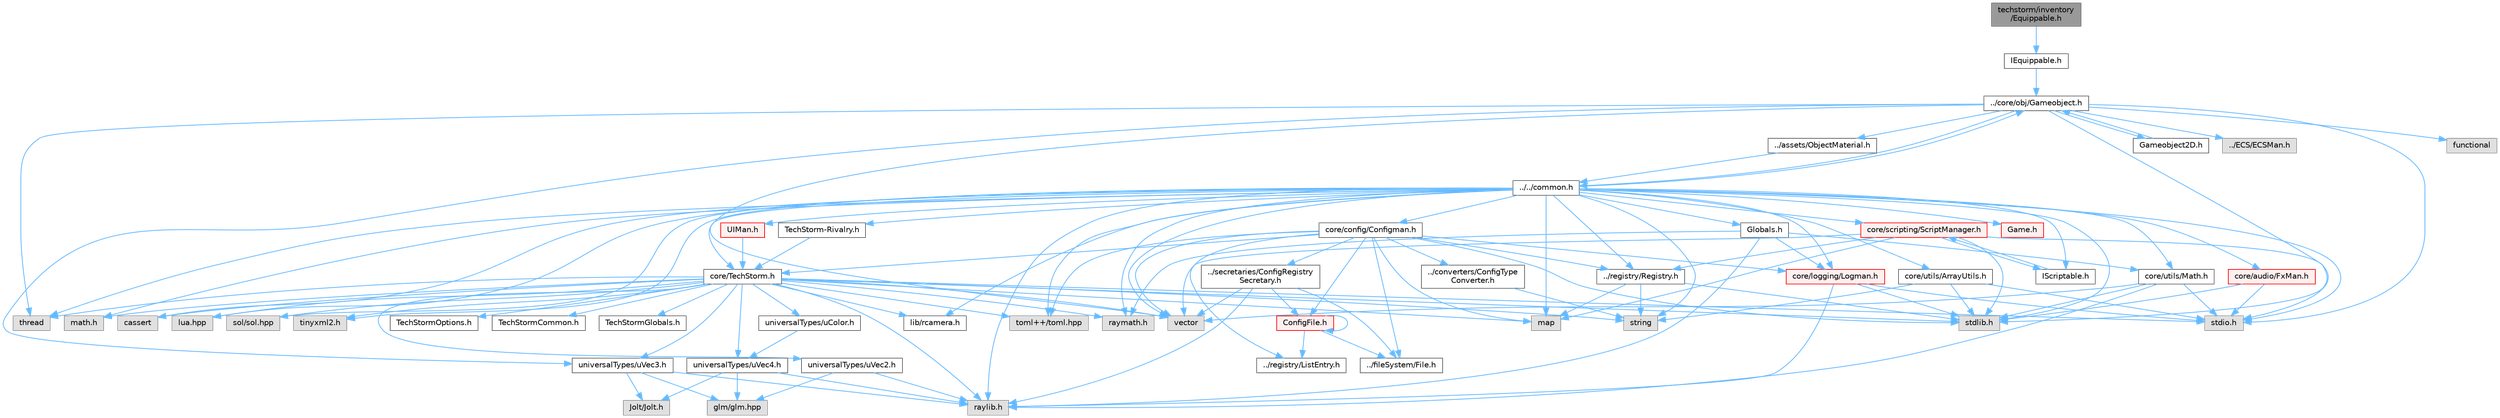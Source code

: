 digraph "techstorm/inventory/Equippable.h"
{
 // LATEX_PDF_SIZE
  bgcolor="transparent";
  edge [fontname=Helvetica,fontsize=10,labelfontname=Helvetica,labelfontsize=10];
  node [fontname=Helvetica,fontsize=10,shape=box,height=0.2,width=0.4];
  Node1 [id="Node000001",label="techstorm/inventory\l/Equippable.h",height=0.2,width=0.4,color="gray40", fillcolor="grey60", style="filled", fontcolor="black",tooltip=" "];
  Node1 -> Node2 [id="edge1_Node000001_Node000002",color="steelblue1",style="solid",tooltip=" "];
  Node2 [id="Node000002",label="IEquippable.h",height=0.2,width=0.4,color="grey40", fillcolor="white", style="filled",URL="$_i_equippable_8h.html",tooltip=" "];
  Node2 -> Node3 [id="edge2_Node000002_Node000003",color="steelblue1",style="solid",tooltip=" "];
  Node3 [id="Node000003",label="../core/obj/Gameobject.h",height=0.2,width=0.4,color="grey40", fillcolor="white", style="filled",URL="$core_2obj_2_gameobject_8h.html",tooltip=" "];
  Node3 -> Node4 [id="edge3_Node000003_Node000004",color="steelblue1",style="solid",tooltip=" "];
  Node4 [id="Node000004",label="../../common.h",height=0.2,width=0.4,color="grey40", fillcolor="white", style="filled",URL="$_common_8h.html",tooltip=" "];
  Node4 -> Node5 [id="edge4_Node000004_Node000005",color="steelblue1",style="solid",tooltip=" "];
  Node5 [id="Node000005",label="raylib.h",height=0.2,width=0.4,color="grey60", fillcolor="#E0E0E0", style="filled",tooltip=" "];
  Node4 -> Node6 [id="edge5_Node000004_Node000006",color="steelblue1",style="solid",tooltip=" "];
  Node6 [id="Node000006",label="raymath.h",height=0.2,width=0.4,color="grey60", fillcolor="#E0E0E0", style="filled",tooltip=" "];
  Node4 -> Node7 [id="edge6_Node000004_Node000007",color="steelblue1",style="solid",tooltip=" "];
  Node7 [id="Node000007",label="lib/rcamera.h",height=0.2,width=0.4,color="grey40", fillcolor="white", style="filled",URL="$rcamera_8h.html",tooltip=" "];
  Node4 -> Node8 [id="edge7_Node000004_Node000008",color="steelblue1",style="solid",tooltip=" "];
  Node8 [id="Node000008",label="stdio.h",height=0.2,width=0.4,color="grey60", fillcolor="#E0E0E0", style="filled",tooltip=" "];
  Node4 -> Node9 [id="edge8_Node000004_Node000009",color="steelblue1",style="solid",tooltip=" "];
  Node9 [id="Node000009",label="stdlib.h",height=0.2,width=0.4,color="grey60", fillcolor="#E0E0E0", style="filled",tooltip=" "];
  Node4 -> Node10 [id="edge9_Node000004_Node000010",color="steelblue1",style="solid",tooltip=" "];
  Node10 [id="Node000010",label="string",height=0.2,width=0.4,color="grey60", fillcolor="#E0E0E0", style="filled",tooltip=" "];
  Node4 -> Node11 [id="edge10_Node000004_Node000011",color="steelblue1",style="solid",tooltip=" "];
  Node11 [id="Node000011",label="vector",height=0.2,width=0.4,color="grey60", fillcolor="#E0E0E0", style="filled",tooltip=" "];
  Node4 -> Node12 [id="edge11_Node000004_Node000012",color="steelblue1",style="solid",tooltip=" "];
  Node12 [id="Node000012",label="map",height=0.2,width=0.4,color="grey60", fillcolor="#E0E0E0", style="filled",tooltip=" "];
  Node4 -> Node13 [id="edge12_Node000004_Node000013",color="steelblue1",style="solid",tooltip=" "];
  Node13 [id="Node000013",label="thread",height=0.2,width=0.4,color="grey60", fillcolor="#E0E0E0", style="filled",tooltip=" "];
  Node4 -> Node14 [id="edge13_Node000004_Node000014",color="steelblue1",style="solid",tooltip=" "];
  Node14 [id="Node000014",label="math.h",height=0.2,width=0.4,color="grey60", fillcolor="#E0E0E0", style="filled",tooltip=" "];
  Node4 -> Node15 [id="edge14_Node000004_Node000015",color="steelblue1",style="solid",tooltip=" "];
  Node15 [id="Node000015",label="cassert",height=0.2,width=0.4,color="grey60", fillcolor="#E0E0E0", style="filled",tooltip=" "];
  Node4 -> Node16 [id="edge15_Node000004_Node000016",color="steelblue1",style="solid",tooltip=" "];
  Node16 [id="Node000016",label="lua.hpp",height=0.2,width=0.4,color="grey60", fillcolor="#E0E0E0", style="filled",tooltip=" "];
  Node4 -> Node17 [id="edge16_Node000004_Node000017",color="steelblue1",style="solid",tooltip=" "];
  Node17 [id="Node000017",label="sol/sol.hpp",height=0.2,width=0.4,color="grey60", fillcolor="#E0E0E0", style="filled",tooltip=" "];
  Node4 -> Node18 [id="edge17_Node000004_Node000018",color="steelblue1",style="solid",tooltip=" "];
  Node18 [id="Node000018",label="toml++/toml.hpp",height=0.2,width=0.4,color="grey60", fillcolor="#E0E0E0", style="filled",tooltip=" "];
  Node4 -> Node19 [id="edge18_Node000004_Node000019",color="steelblue1",style="solid",tooltip=" "];
  Node19 [id="Node000019",label="tinyxml2.h",height=0.2,width=0.4,color="grey60", fillcolor="#E0E0E0", style="filled",tooltip=" "];
  Node4 -> Node20 [id="edge19_Node000004_Node000020",color="steelblue1",style="solid",tooltip=" "];
  Node20 [id="Node000020",label="Globals.h",height=0.2,width=0.4,color="grey40", fillcolor="white", style="filled",URL="$_globals_8h.html",tooltip=" "];
  Node20 -> Node5 [id="edge20_Node000020_Node000005",color="steelblue1",style="solid",tooltip=" "];
  Node20 -> Node6 [id="edge21_Node000020_Node000006",color="steelblue1",style="solid",tooltip=" "];
  Node20 -> Node21 [id="edge22_Node000020_Node000021",color="steelblue1",style="solid",tooltip=" "];
  Node21 [id="Node000021",label="core/utils/Math.h",height=0.2,width=0.4,color="grey40", fillcolor="white", style="filled",URL="$core_2utils_2_math_8h.html",tooltip=" "];
  Node21 -> Node5 [id="edge23_Node000021_Node000005",color="steelblue1",style="solid",tooltip=" "];
  Node21 -> Node9 [id="edge24_Node000021_Node000009",color="steelblue1",style="solid",tooltip=" "];
  Node21 -> Node8 [id="edge25_Node000021_Node000008",color="steelblue1",style="solid",tooltip=" "];
  Node21 -> Node11 [id="edge26_Node000021_Node000011",color="steelblue1",style="solid",tooltip=" "];
  Node20 -> Node22 [id="edge27_Node000020_Node000022",color="steelblue1",style="solid",tooltip=" "];
  Node22 [id="Node000022",label="core/logging/Logman.h",height=0.2,width=0.4,color="red", fillcolor="#FFF0F0", style="filled",URL="$core_2logging_2_logman_8h.html",tooltip=" "];
  Node22 -> Node8 [id="edge28_Node000022_Node000008",color="steelblue1",style="solid",tooltip=" "];
  Node22 -> Node9 [id="edge29_Node000022_Node000009",color="steelblue1",style="solid",tooltip=" "];
  Node22 -> Node5 [id="edge30_Node000022_Node000005",color="steelblue1",style="solid",tooltip=" "];
  Node4 -> Node25 [id="edge31_Node000004_Node000025",color="steelblue1",style="solid",tooltip=" "];
  Node25 [id="Node000025",label="core/TechStorm.h",height=0.2,width=0.4,color="grey40", fillcolor="white", style="filled",URL="$_tech_storm_8h.html",tooltip=" "];
  Node25 -> Node26 [id="edge32_Node000025_Node000026",color="steelblue1",style="solid",tooltip=" "];
  Node26 [id="Node000026",label="TechStormOptions.h",height=0.2,width=0.4,color="grey40", fillcolor="white", style="filled",URL="$_tech_storm_options_8h.html",tooltip=" "];
  Node25 -> Node27 [id="edge33_Node000025_Node000027",color="steelblue1",style="solid",tooltip=" "];
  Node27 [id="Node000027",label="TechStormCommon.h",height=0.2,width=0.4,color="grey40", fillcolor="white", style="filled",URL="$_tech_storm_common_8h.html",tooltip=" "];
  Node25 -> Node28 [id="edge34_Node000025_Node000028",color="steelblue1",style="solid",tooltip=" "];
  Node28 [id="Node000028",label="TechStormGlobals.h",height=0.2,width=0.4,color="grey40", fillcolor="white", style="filled",URL="$_tech_storm_globals_8h.html",tooltip=" "];
  Node25 -> Node5 [id="edge35_Node000025_Node000005",color="steelblue1",style="solid",tooltip=" "];
  Node25 -> Node6 [id="edge36_Node000025_Node000006",color="steelblue1",style="solid",tooltip=" "];
  Node25 -> Node7 [id="edge37_Node000025_Node000007",color="steelblue1",style="solid",tooltip=" "];
  Node25 -> Node8 [id="edge38_Node000025_Node000008",color="steelblue1",style="solid",tooltip=" "];
  Node25 -> Node9 [id="edge39_Node000025_Node000009",color="steelblue1",style="solid",tooltip=" "];
  Node25 -> Node11 [id="edge40_Node000025_Node000011",color="steelblue1",style="solid",tooltip=" "];
  Node25 -> Node10 [id="edge41_Node000025_Node000010",color="steelblue1",style="solid",tooltip=" "];
  Node25 -> Node12 [id="edge42_Node000025_Node000012",color="steelblue1",style="solid",tooltip=" "];
  Node25 -> Node13 [id="edge43_Node000025_Node000013",color="steelblue1",style="solid",tooltip=" "];
  Node25 -> Node14 [id="edge44_Node000025_Node000014",color="steelblue1",style="solid",tooltip=" "];
  Node25 -> Node15 [id="edge45_Node000025_Node000015",color="steelblue1",style="solid",tooltip=" "];
  Node25 -> Node16 [id="edge46_Node000025_Node000016",color="steelblue1",style="solid",tooltip=" "];
  Node25 -> Node17 [id="edge47_Node000025_Node000017",color="steelblue1",style="solid",tooltip=" "];
  Node25 -> Node18 [id="edge48_Node000025_Node000018",color="steelblue1",style="solid",tooltip=" "];
  Node25 -> Node19 [id="edge49_Node000025_Node000019",color="steelblue1",style="solid",tooltip=" "];
  Node25 -> Node29 [id="edge50_Node000025_Node000029",color="steelblue1",style="solid",tooltip=" "];
  Node29 [id="Node000029",label="universalTypes/uVec2.h",height=0.2,width=0.4,color="grey40", fillcolor="white", style="filled",URL="$u_vec2_8h.html",tooltip=" "];
  Node29 -> Node5 [id="edge51_Node000029_Node000005",color="steelblue1",style="solid",tooltip=" "];
  Node29 -> Node30 [id="edge52_Node000029_Node000030",color="steelblue1",style="solid",tooltip=" "];
  Node30 [id="Node000030",label="glm/glm.hpp",height=0.2,width=0.4,color="grey60", fillcolor="#E0E0E0", style="filled",tooltip=" "];
  Node25 -> Node31 [id="edge53_Node000025_Node000031",color="steelblue1",style="solid",tooltip=" "];
  Node31 [id="Node000031",label="universalTypes/uVec3.h",height=0.2,width=0.4,color="grey40", fillcolor="white", style="filled",URL="$u_vec3_8h.html",tooltip=" "];
  Node31 -> Node5 [id="edge54_Node000031_Node000005",color="steelblue1",style="solid",tooltip=" "];
  Node31 -> Node32 [id="edge55_Node000031_Node000032",color="steelblue1",style="solid",tooltip=" "];
  Node32 [id="Node000032",label="Jolt/Jolt.h",height=0.2,width=0.4,color="grey60", fillcolor="#E0E0E0", style="filled",tooltip=" "];
  Node31 -> Node30 [id="edge56_Node000031_Node000030",color="steelblue1",style="solid",tooltip=" "];
  Node25 -> Node33 [id="edge57_Node000025_Node000033",color="steelblue1",style="solid",tooltip=" "];
  Node33 [id="Node000033",label="universalTypes/uVec4.h",height=0.2,width=0.4,color="grey40", fillcolor="white", style="filled",URL="$u_vec4_8h.html",tooltip=" "];
  Node33 -> Node5 [id="edge58_Node000033_Node000005",color="steelblue1",style="solid",tooltip=" "];
  Node33 -> Node32 [id="edge59_Node000033_Node000032",color="steelblue1",style="solid",tooltip=" "];
  Node33 -> Node30 [id="edge60_Node000033_Node000030",color="steelblue1",style="solid",tooltip=" "];
  Node25 -> Node34 [id="edge61_Node000025_Node000034",color="steelblue1",style="solid",tooltip=" "];
  Node34 [id="Node000034",label="universalTypes/uColor.h",height=0.2,width=0.4,color="grey40", fillcolor="white", style="filled",URL="$u_color_8h.html",tooltip=" "];
  Node34 -> Node33 [id="edge62_Node000034_Node000033",color="steelblue1",style="solid",tooltip=" "];
  Node4 -> Node35 [id="edge63_Node000004_Node000035",color="steelblue1",style="solid",tooltip=" "];
  Node35 [id="Node000035",label="core/config/Configman.h",height=0.2,width=0.4,color="grey40", fillcolor="white", style="filled",URL="$core_2config_2_configman_8h.html",tooltip=" "];
  Node35 -> Node25 [id="edge64_Node000035_Node000025",color="steelblue1",style="solid",tooltip=" "];
  Node35 -> Node36 [id="edge65_Node000035_Node000036",color="steelblue1",style="solid",tooltip=" "];
  Node36 [id="Node000036",label="../fileSystem/File.h",height=0.2,width=0.4,color="grey40", fillcolor="white", style="filled",URL="$core_2file_system_2_file_8h.html",tooltip=" "];
  Node35 -> Node37 [id="edge66_Node000035_Node000037",color="steelblue1",style="solid",tooltip=" "];
  Node37 [id="Node000037",label="ConfigFile.h",height=0.2,width=0.4,color="red", fillcolor="#FFF0F0", style="filled",URL="$core_2config_2_config_file_8h.html",tooltip=" "];
  Node37 -> Node37 [id="edge67_Node000037_Node000037",color="steelblue1",style="solid",tooltip=" "];
  Node37 -> Node60 [id="edge68_Node000037_Node000060",color="steelblue1",style="solid",tooltip=" "];
  Node60 [id="Node000060",label="../registry/ListEntry.h",height=0.2,width=0.4,color="grey40", fillcolor="white", style="filled",URL="$core_2registry_2_list_entry_8h.html",tooltip=" "];
  Node37 -> Node36 [id="edge69_Node000037_Node000036",color="steelblue1",style="solid",tooltip=" "];
  Node35 -> Node61 [id="edge70_Node000035_Node000061",color="steelblue1",style="solid",tooltip=" "];
  Node61 [id="Node000061",label="../converters/ConfigType\lConverter.h",height=0.2,width=0.4,color="grey40", fillcolor="white", style="filled",URL="$core_2converters_2_config_type_converter_8h.html",tooltip=" "];
  Node61 -> Node10 [id="edge71_Node000061_Node000010",color="steelblue1",style="solid",tooltip=" "];
  Node35 -> Node62 [id="edge72_Node000035_Node000062",color="steelblue1",style="solid",tooltip=" "];
  Node62 [id="Node000062",label="../secretaries/ConfigRegistry\lSecretary.h",height=0.2,width=0.4,color="grey40", fillcolor="white", style="filled",URL="$core_2secretaries_2_config_registry_secretary_8h.html",tooltip=" "];
  Node62 -> Node5 [id="edge73_Node000062_Node000005",color="steelblue1",style="solid",tooltip=" "];
  Node62 -> Node11 [id="edge74_Node000062_Node000011",color="steelblue1",style="solid",tooltip=" "];
  Node62 -> Node36 [id="edge75_Node000062_Node000036",color="steelblue1",style="solid",tooltip=" "];
  Node62 -> Node37 [id="edge76_Node000062_Node000037",color="steelblue1",style="solid",tooltip=" "];
  Node35 -> Node60 [id="edge77_Node000035_Node000060",color="steelblue1",style="solid",tooltip=" "];
  Node35 -> Node22 [id="edge78_Node000035_Node000022",color="steelblue1",style="solid",tooltip=" "];
  Node35 -> Node63 [id="edge79_Node000035_Node000063",color="steelblue1",style="solid",tooltip=" "];
  Node63 [id="Node000063",label="../registry/Registry.h",height=0.2,width=0.4,color="grey40", fillcolor="white", style="filled",URL="$core_2registry_2_registry_8h.html",tooltip=" "];
  Node63 -> Node9 [id="edge80_Node000063_Node000009",color="steelblue1",style="solid",tooltip=" "];
  Node63 -> Node12 [id="edge81_Node000063_Node000012",color="steelblue1",style="solid",tooltip=" "];
  Node63 -> Node10 [id="edge82_Node000063_Node000010",color="steelblue1",style="solid",tooltip=" "];
  Node35 -> Node18 [id="edge83_Node000035_Node000018",color="steelblue1",style="solid",tooltip=" "];
  Node35 -> Node11 [id="edge84_Node000035_Node000011",color="steelblue1",style="solid",tooltip=" "];
  Node35 -> Node9 [id="edge85_Node000035_Node000009",color="steelblue1",style="solid",tooltip=" "];
  Node35 -> Node12 [id="edge86_Node000035_Node000012",color="steelblue1",style="solid",tooltip=" "];
  Node4 -> Node22 [id="edge87_Node000004_Node000022",color="steelblue1",style="solid",tooltip=" "];
  Node4 -> Node3 [id="edge88_Node000004_Node000003",color="steelblue1",style="solid",tooltip=" "];
  Node4 -> Node21 [id="edge89_Node000004_Node000021",color="steelblue1",style="solid",tooltip=" "];
  Node4 -> Node63 [id="edge90_Node000004_Node000063",color="steelblue1",style="solid",tooltip=" "];
  Node4 -> Node64 [id="edge91_Node000004_Node000064",color="steelblue1",style="solid",tooltip=" "];
  Node64 [id="Node000064",label="core/scripting/ScriptManager.h",height=0.2,width=0.4,color="red", fillcolor="#FFF0F0", style="filled",URL="$core_2scripting_2_script_manager_8h.html",tooltip=" "];
  Node64 -> Node8 [id="edge92_Node000064_Node000008",color="steelblue1",style="solid",tooltip=" "];
  Node64 -> Node9 [id="edge93_Node000064_Node000009",color="steelblue1",style="solid",tooltip=" "];
  Node64 -> Node11 [id="edge94_Node000064_Node000011",color="steelblue1",style="solid",tooltip=" "];
  Node64 -> Node12 [id="edge95_Node000064_Node000012",color="steelblue1",style="solid",tooltip=" "];
  Node64 -> Node65 [id="edge96_Node000064_Node000065",color="steelblue1",style="solid",tooltip=" "];
  Node65 [id="Node000065",label="IScriptable.h",height=0.2,width=0.4,color="grey40", fillcolor="white", style="filled",URL="$core_2scripting_2_i_scriptable_8h.html",tooltip=" "];
  Node65 -> Node64 [id="edge97_Node000065_Node000064",color="steelblue1",style="solid",tooltip=" "];
  Node64 -> Node63 [id="edge98_Node000064_Node000063",color="steelblue1",style="solid",tooltip=" "];
  Node4 -> Node65 [id="edge99_Node000004_Node000065",color="steelblue1",style="solid",tooltip=" "];
  Node4 -> Node73 [id="edge100_Node000004_Node000073",color="steelblue1",style="solid",tooltip=" "];
  Node73 [id="Node000073",label="core/utils/ArrayUtils.h",height=0.2,width=0.4,color="grey40", fillcolor="white", style="filled",URL="$core_2utils_2_array_utils_8h.html",tooltip=" "];
  Node73 -> Node8 [id="edge101_Node000073_Node000008",color="steelblue1",style="solid",tooltip=" "];
  Node73 -> Node9 [id="edge102_Node000073_Node000009",color="steelblue1",style="solid",tooltip=" "];
  Node73 -> Node10 [id="edge103_Node000073_Node000010",color="steelblue1",style="solid",tooltip=" "];
  Node4 -> Node74 [id="edge104_Node000004_Node000074",color="steelblue1",style="solid",tooltip=" "];
  Node74 [id="Node000074",label="core/audio/FxMan.h",height=0.2,width=0.4,color="red", fillcolor="#FFF0F0", style="filled",URL="$core_2audio_2_fx_man_8h.html",tooltip=" "];
  Node74 -> Node9 [id="edge105_Node000074_Node000009",color="steelblue1",style="solid",tooltip=" "];
  Node74 -> Node8 [id="edge106_Node000074_Node000008",color="steelblue1",style="solid",tooltip=" "];
  Node4 -> Node78 [id="edge107_Node000004_Node000078",color="steelblue1",style="solid",tooltip=" "];
  Node78 [id="Node000078",label="UIMan.h",height=0.2,width=0.4,color="red", fillcolor="#FFF0F0", style="filled",URL="$core_2ui_2_u_i_man_8h.html",tooltip=" "];
  Node78 -> Node25 [id="edge108_Node000078_Node000025",color="steelblue1",style="solid",tooltip=" "];
  Node4 -> Node84 [id="edge109_Node000004_Node000084",color="steelblue1",style="solid",tooltip=" "];
  Node84 [id="Node000084",label="TechStorm-Rivalry.h",height=0.2,width=0.4,color="grey40", fillcolor="white", style="filled",URL="$techstorm-rivalry_8h.html",tooltip=" "];
  Node84 -> Node25 [id="edge110_Node000084_Node000025",color="steelblue1",style="solid",tooltip=" "];
  Node4 -> Node85 [id="edge111_Node000004_Node000085",color="steelblue1",style="solid",tooltip=" "];
  Node85 [id="Node000085",label="Game.h",height=0.2,width=0.4,color="red", fillcolor="#FFF0F0", style="filled",URL="$_game_8h.html",tooltip=" "];
  Node3 -> Node121 [id="edge112_Node000003_Node000121",color="steelblue1",style="solid",tooltip=" "];
  Node121 [id="Node000121",label="Gameobject2D.h",height=0.2,width=0.4,color="grey40", fillcolor="white", style="filled",URL="$core_2obj_2_gameobject2_d_8h.html",tooltip=" "];
  Node121 -> Node3 [id="edge113_Node000121_Node000003",color="steelblue1",style="solid",tooltip=" "];
  Node3 -> Node122 [id="edge114_Node000003_Node000122",color="steelblue1",style="solid",tooltip=" "];
  Node122 [id="Node000122",label="../ECS/ECSMan.h",height=0.2,width=0.4,color="grey60", fillcolor="#E0E0E0", style="filled",tooltip=" "];
  Node3 -> Node123 [id="edge115_Node000003_Node000123",color="steelblue1",style="solid",tooltip=" "];
  Node123 [id="Node000123",label="../assets/ObjectMaterial.h",height=0.2,width=0.4,color="grey40", fillcolor="white", style="filled",URL="$core_2assets_2_object_material_8h.html",tooltip=" "];
  Node123 -> Node4 [id="edge116_Node000123_Node000004",color="steelblue1",style="solid",tooltip=" "];
  Node3 -> Node31 [id="edge117_Node000003_Node000031",color="steelblue1",style="solid",tooltip=" "];
  Node3 -> Node8 [id="edge118_Node000003_Node000008",color="steelblue1",style="solid",tooltip=" "];
  Node3 -> Node9 [id="edge119_Node000003_Node000009",color="steelblue1",style="solid",tooltip=" "];
  Node3 -> Node11 [id="edge120_Node000003_Node000011",color="steelblue1",style="solid",tooltip=" "];
  Node3 -> Node71 [id="edge121_Node000003_Node000071",color="steelblue1",style="solid",tooltip=" "];
  Node71 [id="Node000071",label="functional",height=0.2,width=0.4,color="grey60", fillcolor="#E0E0E0", style="filled",tooltip=" "];
  Node3 -> Node13 [id="edge122_Node000003_Node000013",color="steelblue1",style="solid",tooltip=" "];
}
